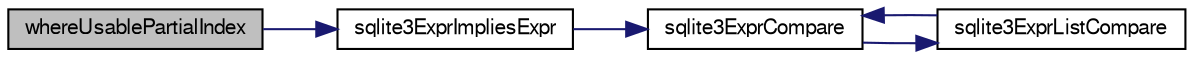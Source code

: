 digraph "whereUsablePartialIndex"
{
  edge [fontname="FreeSans",fontsize="10",labelfontname="FreeSans",labelfontsize="10"];
  node [fontname="FreeSans",fontsize="10",shape=record];
  rankdir="LR";
  Node923594 [label="whereUsablePartialIndex",height=0.2,width=0.4,color="black", fillcolor="grey75", style="filled", fontcolor="black"];
  Node923594 -> Node923595 [color="midnightblue",fontsize="10",style="solid",fontname="FreeSans"];
  Node923595 [label="sqlite3ExprImpliesExpr",height=0.2,width=0.4,color="black", fillcolor="white", style="filled",URL="$sqlite3_8c.html#a9b79d679ebefcf1e7c638c0ccdae84bb"];
  Node923595 -> Node923596 [color="midnightblue",fontsize="10",style="solid",fontname="FreeSans"];
  Node923596 [label="sqlite3ExprCompare",height=0.2,width=0.4,color="black", fillcolor="white", style="filled",URL="$sqlite3_8c.html#a0062379db3318d71048a461297c31598"];
  Node923596 -> Node923597 [color="midnightblue",fontsize="10",style="solid",fontname="FreeSans"];
  Node923597 [label="sqlite3ExprListCompare",height=0.2,width=0.4,color="black", fillcolor="white", style="filled",URL="$sqlite3_8c.html#a2ec8c2311e6547386e5f60e251ebabc7"];
  Node923597 -> Node923596 [color="midnightblue",fontsize="10",style="solid",fontname="FreeSans"];
}
